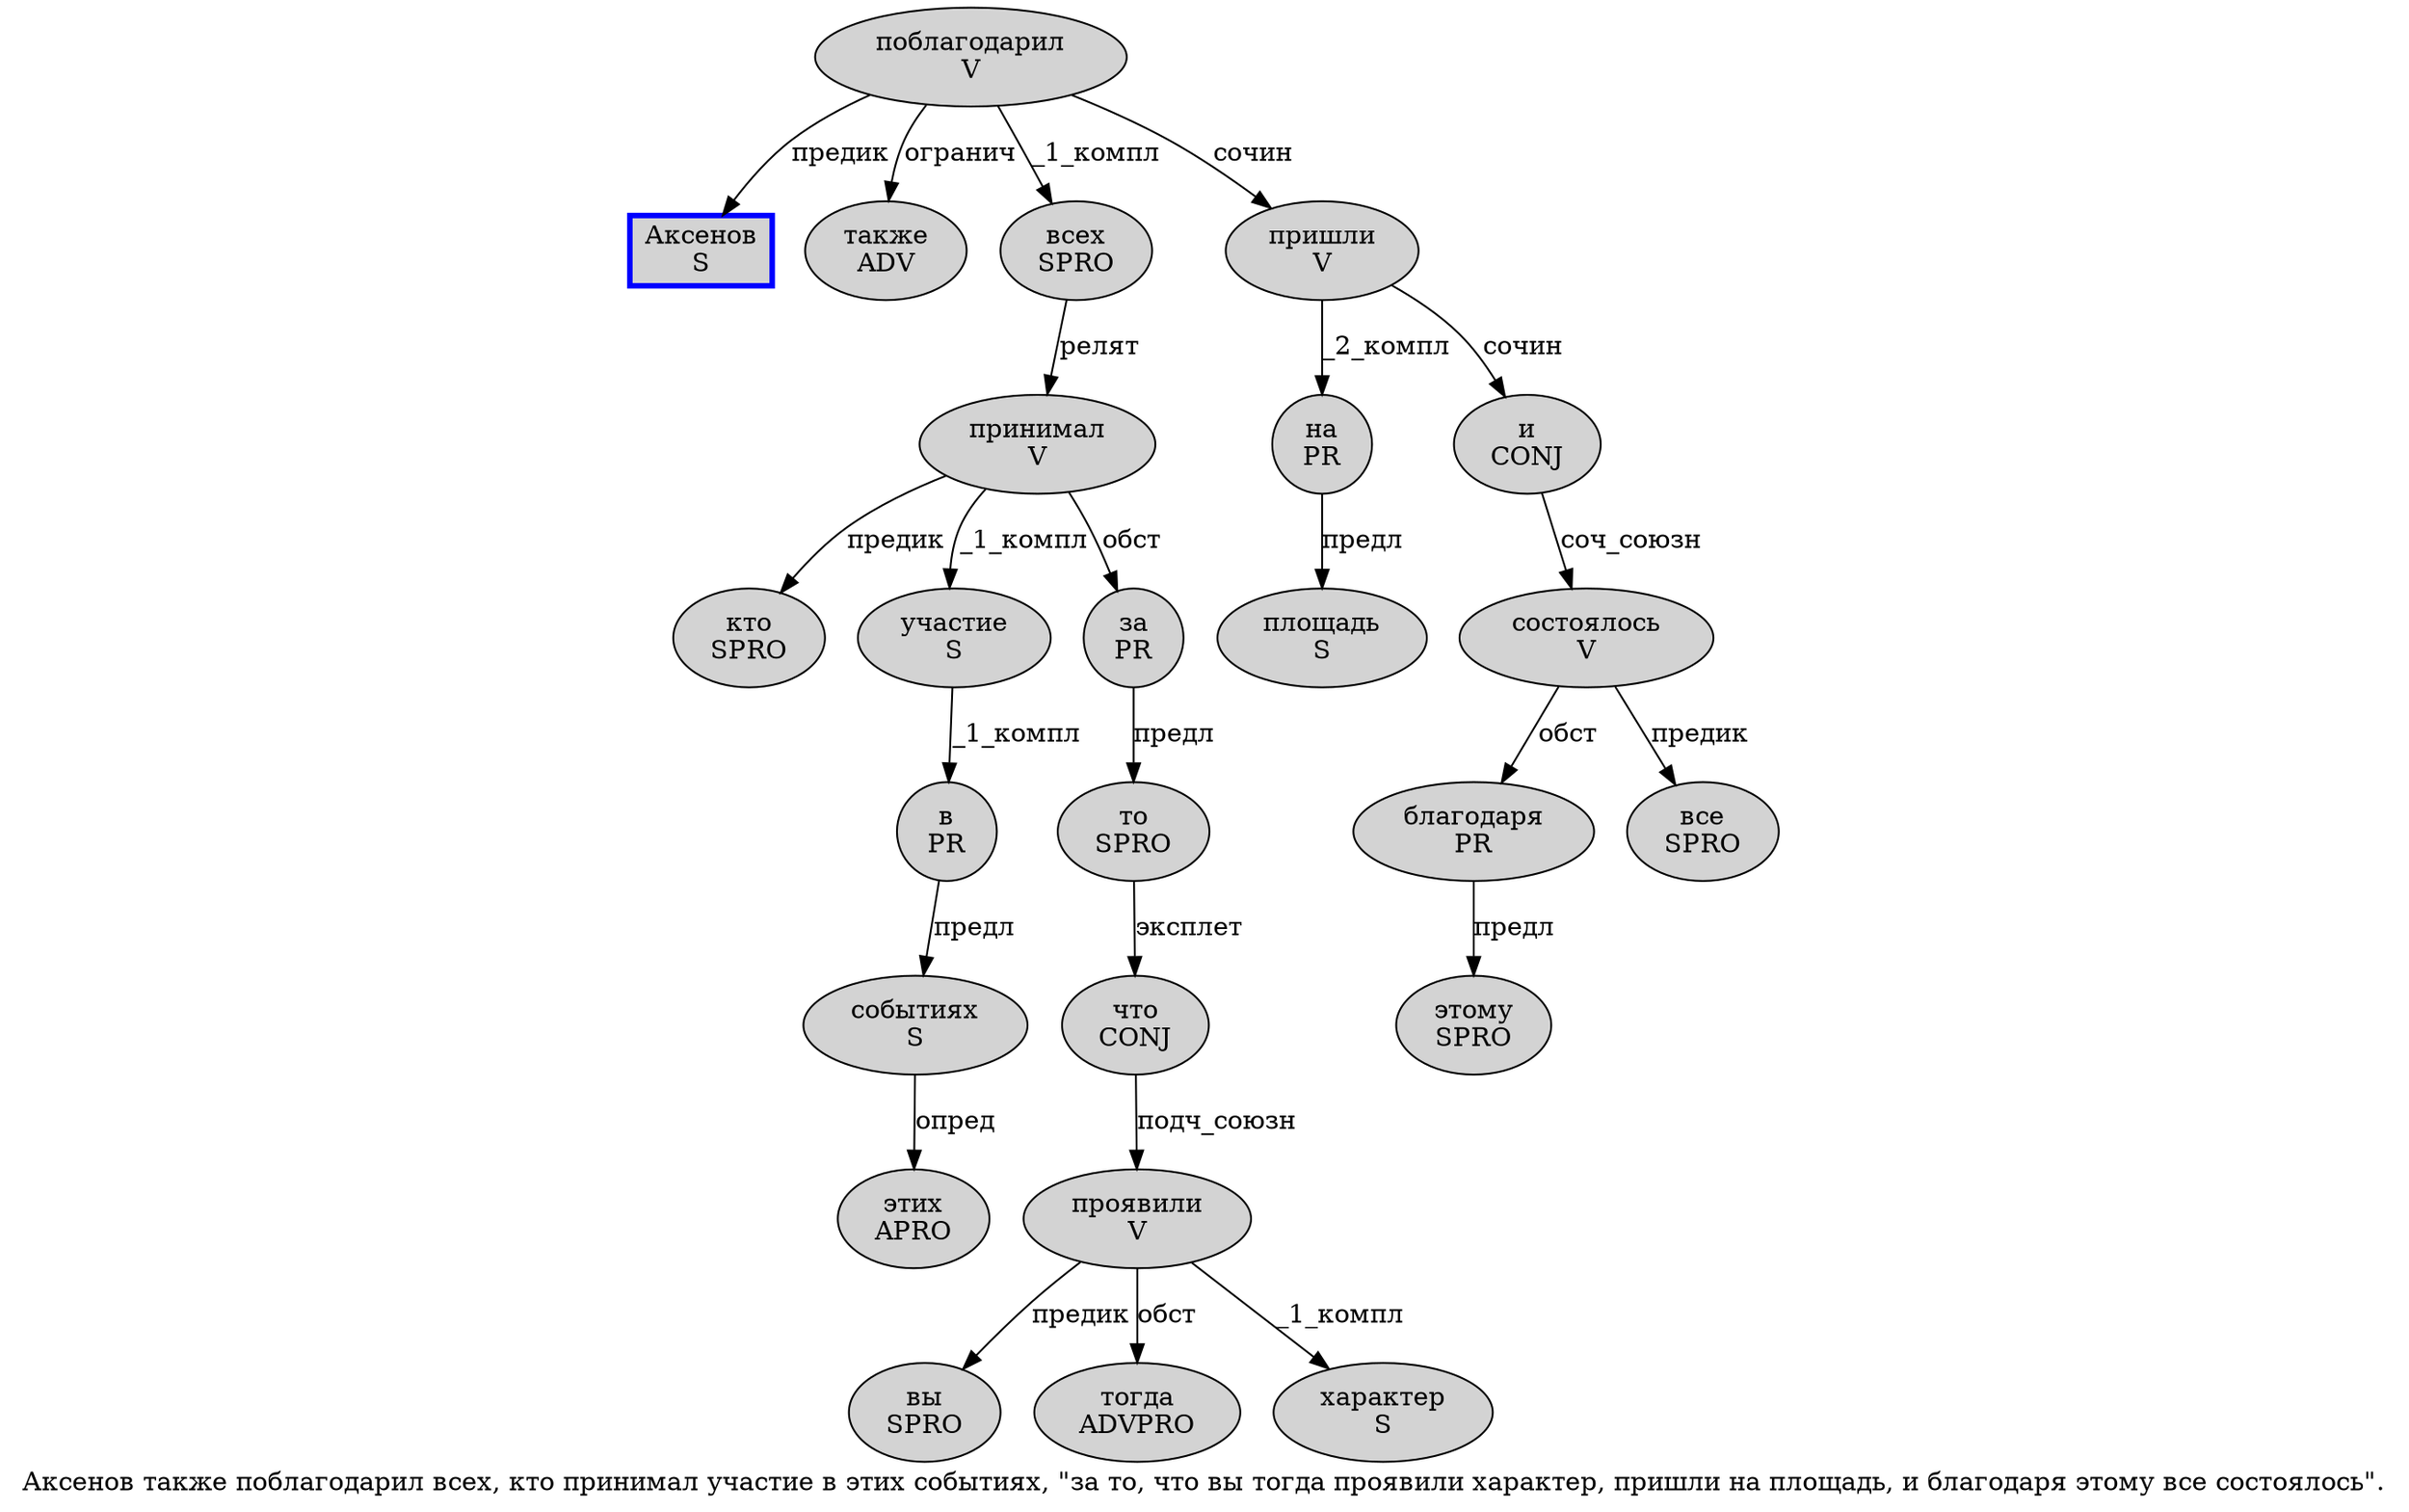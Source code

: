 digraph SENTENCE_1102 {
	graph [label="Аксенов также поблагодарил всех, кто принимал участие в этих событиях, \"за то, что вы тогда проявили характер, пришли на площадь, и благодаря этому все состоялось\"."]
	node [style=filled]
		0 [label="Аксенов
S" color=blue fillcolor=lightgray penwidth=3 shape=box]
		1 [label="также
ADV" color="" fillcolor=lightgray penwidth=1 shape=ellipse]
		2 [label="поблагодарил
V" color="" fillcolor=lightgray penwidth=1 shape=ellipse]
		3 [label="всех
SPRO" color="" fillcolor=lightgray penwidth=1 shape=ellipse]
		5 [label="кто
SPRO" color="" fillcolor=lightgray penwidth=1 shape=ellipse]
		6 [label="принимал
V" color="" fillcolor=lightgray penwidth=1 shape=ellipse]
		7 [label="участие
S" color="" fillcolor=lightgray penwidth=1 shape=ellipse]
		8 [label="в
PR" color="" fillcolor=lightgray penwidth=1 shape=ellipse]
		9 [label="этих
APRO" color="" fillcolor=lightgray penwidth=1 shape=ellipse]
		10 [label="событиях
S" color="" fillcolor=lightgray penwidth=1 shape=ellipse]
		13 [label="за
PR" color="" fillcolor=lightgray penwidth=1 shape=ellipse]
		14 [label="то
SPRO" color="" fillcolor=lightgray penwidth=1 shape=ellipse]
		16 [label="что
CONJ" color="" fillcolor=lightgray penwidth=1 shape=ellipse]
		17 [label="вы
SPRO" color="" fillcolor=lightgray penwidth=1 shape=ellipse]
		18 [label="тогда
ADVPRO" color="" fillcolor=lightgray penwidth=1 shape=ellipse]
		19 [label="проявили
V" color="" fillcolor=lightgray penwidth=1 shape=ellipse]
		20 [label="характер
S" color="" fillcolor=lightgray penwidth=1 shape=ellipse]
		22 [label="пришли
V" color="" fillcolor=lightgray penwidth=1 shape=ellipse]
		23 [label="на
PR" color="" fillcolor=lightgray penwidth=1 shape=ellipse]
		24 [label="площадь
S" color="" fillcolor=lightgray penwidth=1 shape=ellipse]
		26 [label="и
CONJ" color="" fillcolor=lightgray penwidth=1 shape=ellipse]
		27 [label="благодаря
PR" color="" fillcolor=lightgray penwidth=1 shape=ellipse]
		28 [label="этому
SPRO" color="" fillcolor=lightgray penwidth=1 shape=ellipse]
		29 [label="все
SPRO" color="" fillcolor=lightgray penwidth=1 shape=ellipse]
		30 [label="состоялось
V" color="" fillcolor=lightgray penwidth=1 shape=ellipse]
			7 -> 8 [label="_1_компл"]
			13 -> 14 [label="предл"]
			16 -> 19 [label="подч_союзн"]
			23 -> 24 [label="предл"]
			22 -> 23 [label="_2_компл"]
			22 -> 26 [label="сочин"]
			14 -> 16 [label="эксплет"]
			8 -> 10 [label="предл"]
			10 -> 9 [label="опред"]
			30 -> 27 [label="обст"]
			30 -> 29 [label="предик"]
			26 -> 30 [label="соч_союзн"]
			19 -> 17 [label="предик"]
			19 -> 18 [label="обст"]
			19 -> 20 [label="_1_компл"]
			27 -> 28 [label="предл"]
			2 -> 0 [label="предик"]
			2 -> 1 [label="огранич"]
			2 -> 3 [label="_1_компл"]
			2 -> 22 [label="сочин"]
			6 -> 5 [label="предик"]
			6 -> 7 [label="_1_компл"]
			6 -> 13 [label="обст"]
			3 -> 6 [label="релят"]
}